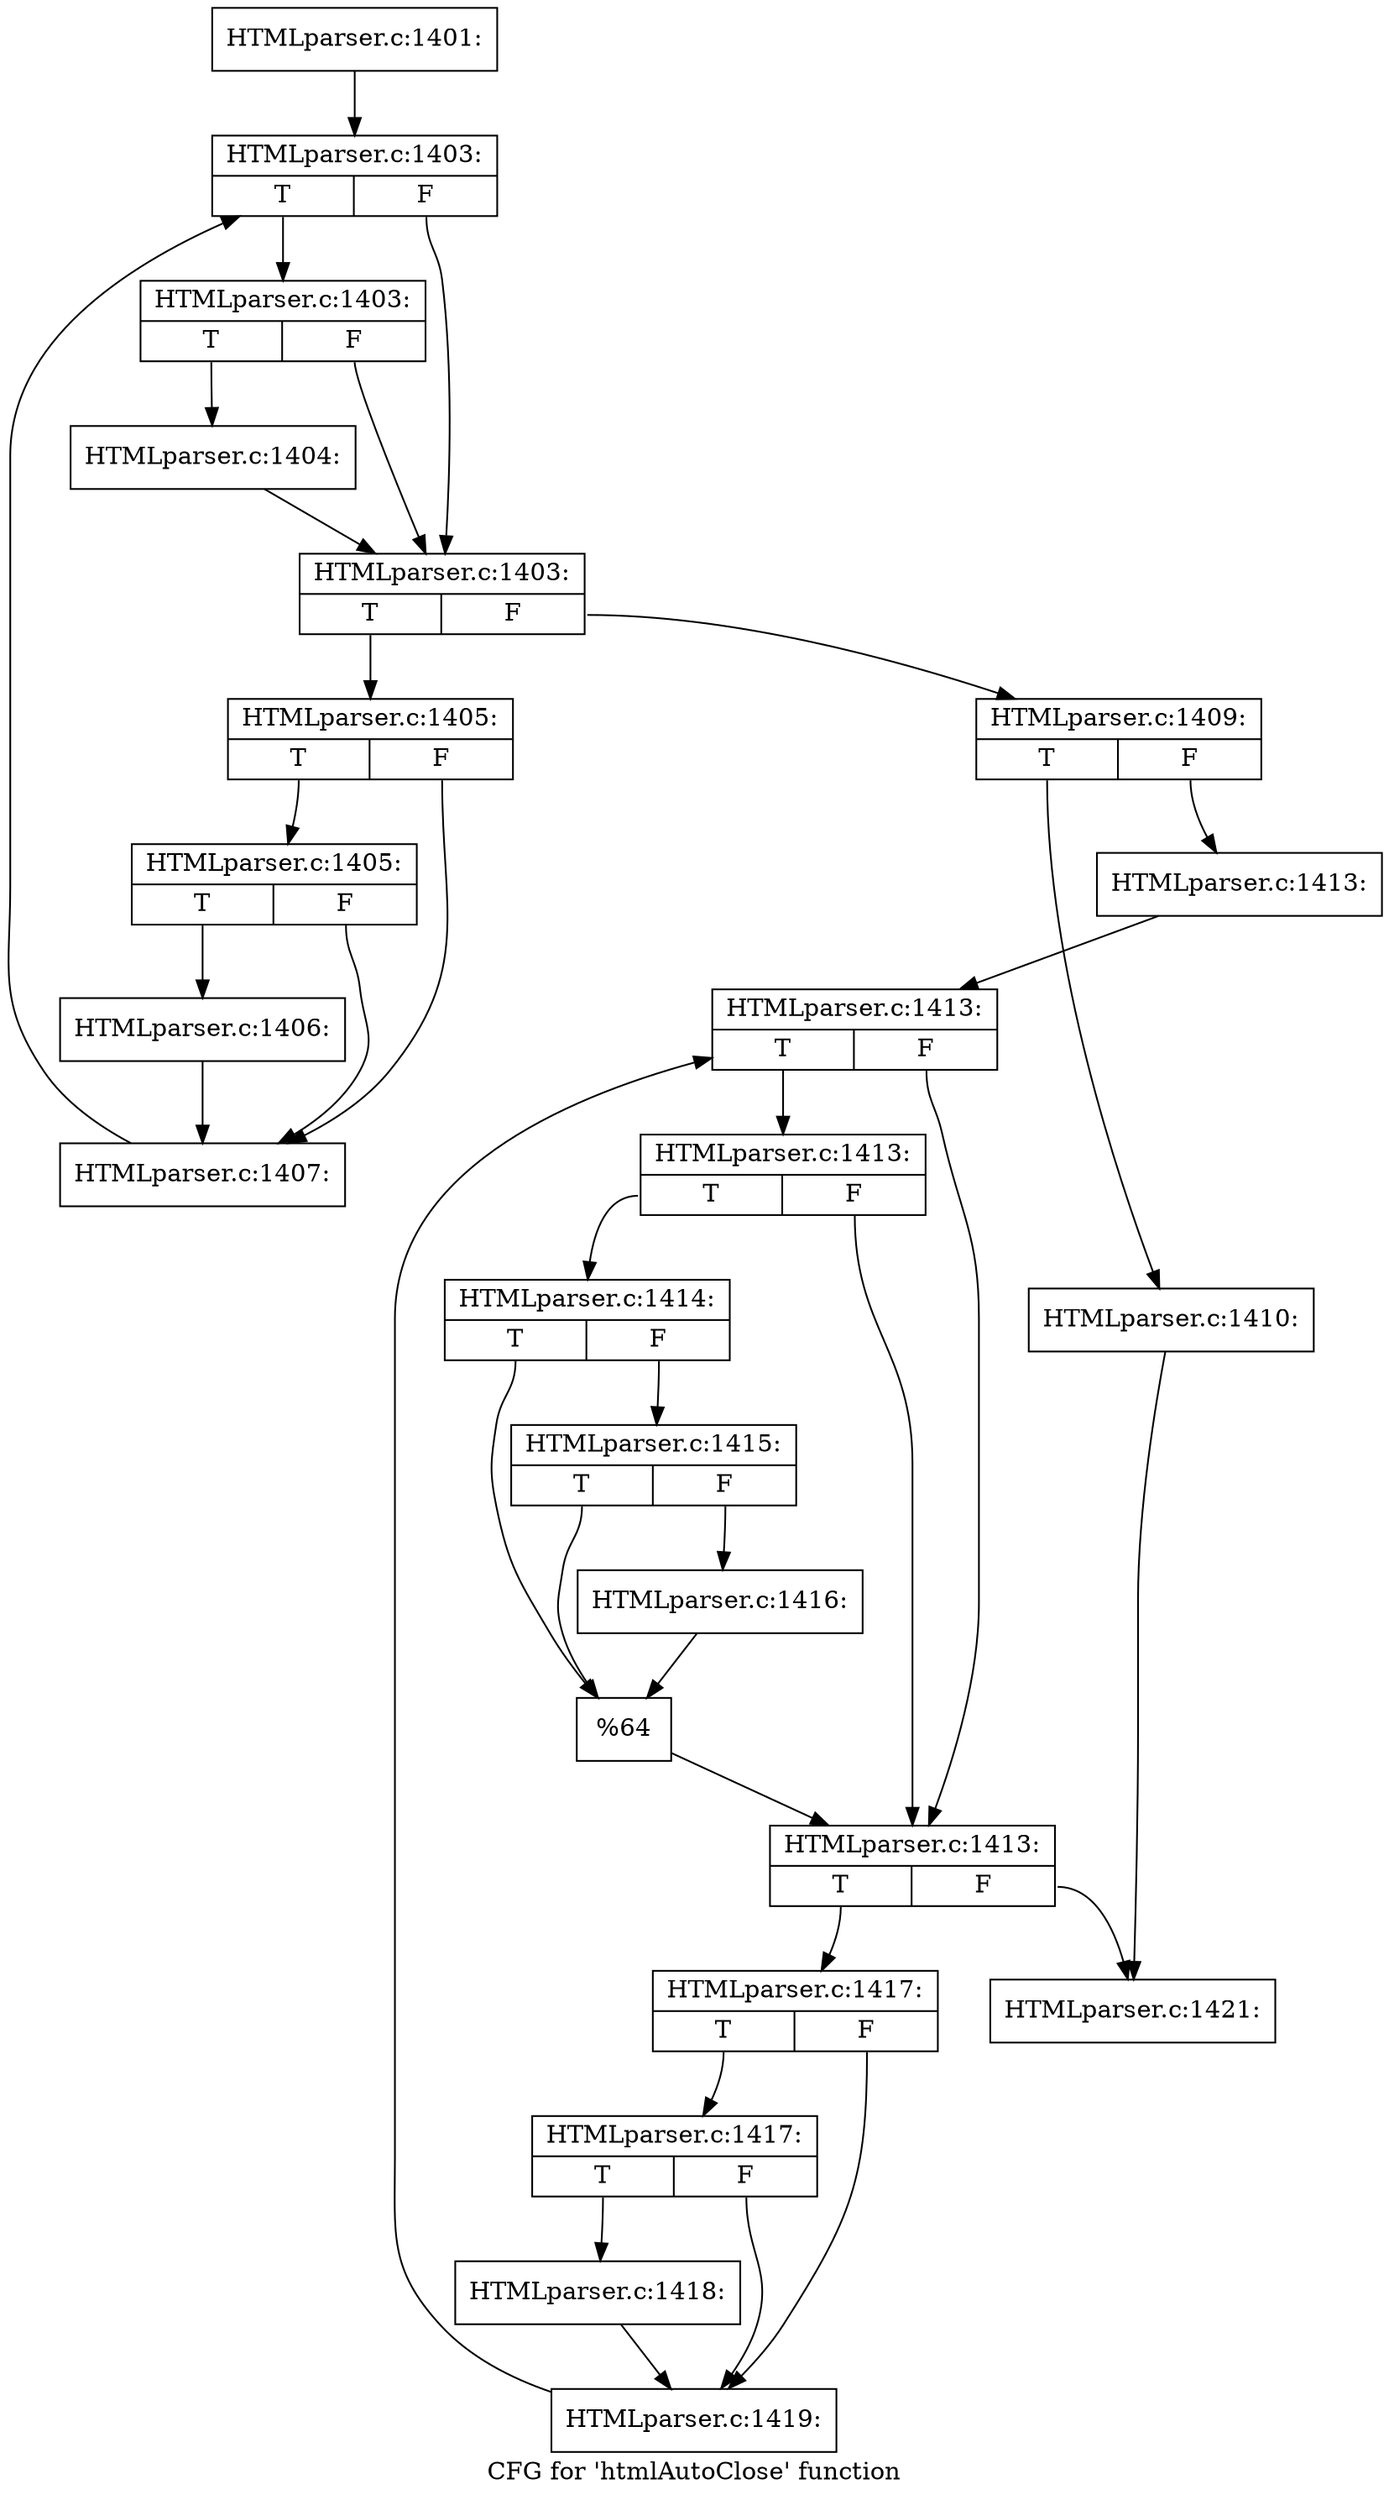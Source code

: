 digraph "CFG for 'htmlAutoClose' function" {
	label="CFG for 'htmlAutoClose' function";

	Node0x3f09f50 [shape=record,label="{HTMLparser.c:1401:}"];
	Node0x3f09f50 -> Node0x3e09d60;
	Node0x3e09d60 [shape=record,label="{HTMLparser.c:1403:|{<s0>T|<s1>F}}"];
	Node0x3e09d60:s0 -> Node0x3f2a510;
	Node0x3e09d60:s1 -> Node0x3f2a470;
	Node0x3f2a510 [shape=record,label="{HTMLparser.c:1403:|{<s0>T|<s1>F}}"];
	Node0x3f2a510:s0 -> Node0x3f2a4c0;
	Node0x3f2a510:s1 -> Node0x3f2a470;
	Node0x3f2a4c0 [shape=record,label="{HTMLparser.c:1404:}"];
	Node0x3f2a4c0 -> Node0x3f2a470;
	Node0x3f2a470 [shape=record,label="{HTMLparser.c:1403:|{<s0>T|<s1>F}}"];
	Node0x3f2a470:s0 -> Node0x3f2b990;
	Node0x3f2a470:s1 -> Node0x3e09db0;
	Node0x3f2b990 [shape=record,label="{HTMLparser.c:1405:|{<s0>T|<s1>F}}"];
	Node0x3f2b990:s0 -> Node0x3f2c0b0;
	Node0x3f2b990:s1 -> Node0x3f2c060;
	Node0x3f2c0b0 [shape=record,label="{HTMLparser.c:1405:|{<s0>T|<s1>F}}"];
	Node0x3f2c0b0:s0 -> Node0x3f2c010;
	Node0x3f2c0b0:s1 -> Node0x3f2c060;
	Node0x3f2c010 [shape=record,label="{HTMLparser.c:1406:}"];
	Node0x3f2c010 -> Node0x3f2c060;
	Node0x3f2c060 [shape=record,label="{HTMLparser.c:1407:}"];
	Node0x3f2c060 -> Node0x3e09d60;
	Node0x3e09db0 [shape=record,label="{HTMLparser.c:1409:|{<s0>T|<s1>F}}"];
	Node0x3e09db0:s0 -> Node0x3f2d2b0;
	Node0x3e09db0:s1 -> Node0x3f2d300;
	Node0x3f2d2b0 [shape=record,label="{HTMLparser.c:1410:}"];
	Node0x3f2d2b0 -> Node0x3f2da80;
	Node0x3f2d300 [shape=record,label="{HTMLparser.c:1413:}"];
	Node0x3f2d300 -> Node0x3f2d860;
	Node0x3f2d860 [shape=record,label="{HTMLparser.c:1413:|{<s0>T|<s1>F}}"];
	Node0x3f2d860:s0 -> Node0x3f2dba0;
	Node0x3f2d860:s1 -> Node0x3f2db00;
	Node0x3f2dba0 [shape=record,label="{HTMLparser.c:1413:|{<s0>T|<s1>F}}"];
	Node0x3f2dba0:s0 -> Node0x3f2db50;
	Node0x3f2dba0:s1 -> Node0x3f2db00;
	Node0x3f2db50 [shape=record,label="{HTMLparser.c:1414:|{<s0>T|<s1>F}}"];
	Node0x3f2db50:s0 -> Node0x3f2e160;
	Node0x3f2db50:s1 -> Node0x3f2e200;
	Node0x3f2e200 [shape=record,label="{HTMLparser.c:1415:|{<s0>T|<s1>F}}"];
	Node0x3f2e200:s0 -> Node0x3f2e160;
	Node0x3f2e200:s1 -> Node0x3f2e1b0;
	Node0x3f2e1b0 [shape=record,label="{HTMLparser.c:1416:}"];
	Node0x3f2e1b0 -> Node0x3f2e160;
	Node0x3f2e160 [shape=record,label="{%64}"];
	Node0x3f2e160 -> Node0x3f2db00;
	Node0x3f2db00 [shape=record,label="{HTMLparser.c:1413:|{<s0>T|<s1>F}}"];
	Node0x3f2db00:s0 -> Node0x3f2e0e0;
	Node0x3f2db00:s1 -> Node0x3f2da80;
	Node0x3f2e0e0 [shape=record,label="{HTMLparser.c:1417:|{<s0>T|<s1>F}}"];
	Node0x3f2e0e0:s0 -> Node0x3f2f2c0;
	Node0x3f2e0e0:s1 -> Node0x3f2f270;
	Node0x3f2f2c0 [shape=record,label="{HTMLparser.c:1417:|{<s0>T|<s1>F}}"];
	Node0x3f2f2c0:s0 -> Node0x3f2eae0;
	Node0x3f2f2c0:s1 -> Node0x3f2f270;
	Node0x3f2eae0 [shape=record,label="{HTMLparser.c:1418:}"];
	Node0x3f2eae0 -> Node0x3f2f270;
	Node0x3f2f270 [shape=record,label="{HTMLparser.c:1419:}"];
	Node0x3f2f270 -> Node0x3f2d860;
	Node0x3f2da80 [shape=record,label="{HTMLparser.c:1421:}"];
}
